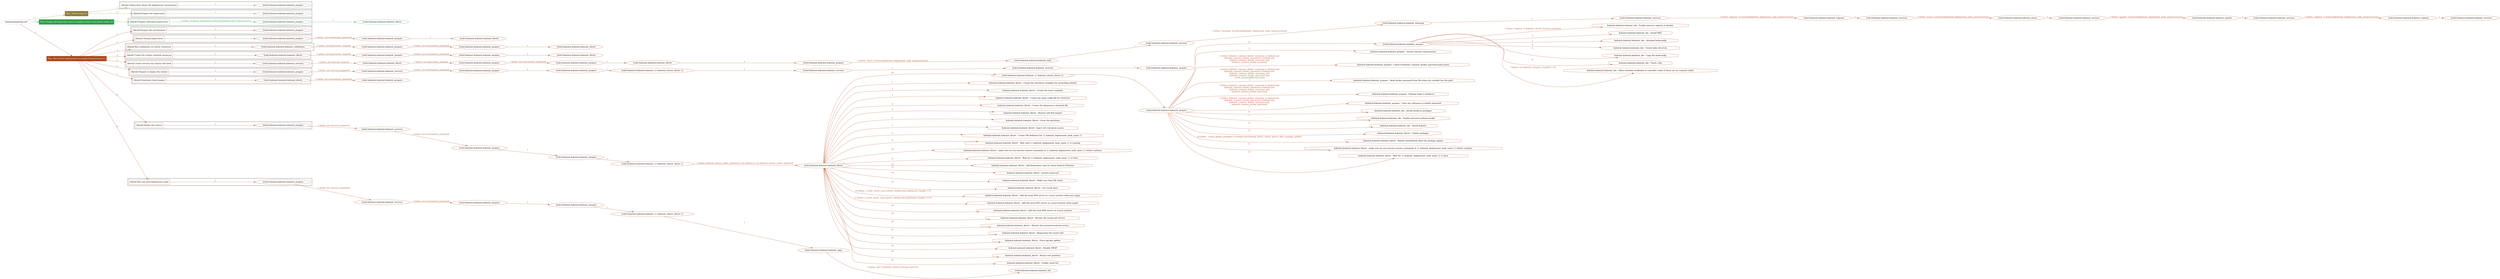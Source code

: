 digraph {
	graph [concentrate=true ordering=in rankdir=LR ratio=fill]
	edge [esep=5 sep=10]
	"kubeinit/playbook.yml" [id=root_node style=dotted]
	play_1155b422 [label="Play: Initial setup (1)" color="#907d3c" fontcolor="#ffffff" id=play_1155b422 shape=box style=filled tooltip=localhost]
	"kubeinit/playbook.yml" -> play_1155b422 [label="1 " color="#907d3c" fontcolor="#907d3c" id=edge_0bc95c8a labeltooltip="1 " tooltip="1 "]
	subgraph "kubeinit.kubeinit.kubeinit_prepare" {
		role_2b956939 [label="[role] kubeinit.kubeinit.kubeinit_prepare" color="#907d3c" id=role_2b956939 tooltip="kubeinit.kubeinit.kubeinit_prepare"]
	}
	subgraph "kubeinit.kubeinit.kubeinit_prepare" {
		role_3bb894dd [label="[role] kubeinit.kubeinit.kubeinit_prepare" color="#907d3c" id=role_3bb894dd tooltip="kubeinit.kubeinit.kubeinit_prepare"]
	}
	subgraph "Play: Initial setup (1)" {
		play_1155b422 -> block_a7a3a141 [label=1 color="#907d3c" fontcolor="#907d3c" id=edge_0e49aa44 labeltooltip=1 tooltip=1]
		subgraph cluster_block_a7a3a141 {
			block_a7a3a141 [label="[block] Gather facts about the deployment environment" color="#907d3c" id=block_a7a3a141 labeltooltip="Gather facts about the deployment environment" shape=box tooltip="Gather facts about the deployment environment"]
			block_a7a3a141 -> role_2b956939 [label="1 " color="#907d3c" fontcolor="#907d3c" id=edge_5841a61b labeltooltip="1 " tooltip="1 "]
		}
		play_1155b422 -> block_0b9eac2b [label=2 color="#907d3c" fontcolor="#907d3c" id=edge_8d24e8df labeltooltip=2 tooltip=2]
		subgraph cluster_block_0b9eac2b {
			block_0b9eac2b [label="[block] Prepare the hypervisors" color="#907d3c" id=block_0b9eac2b labeltooltip="Prepare the hypervisors" shape=box tooltip="Prepare the hypervisors"]
			block_0b9eac2b -> role_3bb894dd [label="1 " color="#907d3c" fontcolor="#907d3c" id=edge_04ebad8b labeltooltip="1 " tooltip="1 "]
		}
	}
	play_ea7811d5 [label="Play: Prepare all hypervisor hosts to deploy service and cluster nodes (0)" color="#2d9f49" fontcolor="#ffffff" id=play_ea7811d5 shape=box style=filled tooltip="Play: Prepare all hypervisor hosts to deploy service and cluster nodes (0)"]
	"kubeinit/playbook.yml" -> play_ea7811d5 [label="2 " color="#2d9f49" fontcolor="#2d9f49" id=edge_986847a0 labeltooltip="2 " tooltip="2 "]
	subgraph "kubeinit.kubeinit.kubeinit_libvirt" {
		role_1c8667ed [label="[role] kubeinit.kubeinit.kubeinit_libvirt" color="#2d9f49" id=role_1c8667ed tooltip="kubeinit.kubeinit.kubeinit_libvirt"]
	}
	subgraph "kubeinit.kubeinit.kubeinit_prepare" {
		role_cae8e83e [label="[role] kubeinit.kubeinit.kubeinit_prepare" color="#2d9f49" id=role_cae8e83e tooltip="kubeinit.kubeinit.kubeinit_prepare"]
		role_cae8e83e -> role_1c8667ed [label="1 " color="#2d9f49" fontcolor="#2d9f49" id=edge_39787b68 labeltooltip="1 " tooltip="1 "]
	}
	subgraph "Play: Prepare all hypervisor hosts to deploy service and cluster nodes (0)" {
		play_ea7811d5 -> block_84ea3c16 [label=1 color="#2d9f49" fontcolor="#2d9f49" id=edge_34cd5835 labeltooltip=1 tooltip=1]
		subgraph cluster_block_84ea3c16 {
			block_84ea3c16 [label="[block] Prepare individual hypervisors" color="#2d9f49" id=block_84ea3c16 labeltooltip="Prepare individual hypervisors" shape=box tooltip="Prepare individual hypervisors"]
			block_84ea3c16 -> role_cae8e83e [label="1 [when: inventory_hostname in hostvars['kubeinit-facts'].hypervisors]" color="#2d9f49" fontcolor="#2d9f49" id=edge_534fb876 labeltooltip="1 [when: inventory_hostname in hostvars['kubeinit-facts'].hypervisors]" tooltip="1 [when: inventory_hostname in hostvars['kubeinit-facts'].hypervisors]"]
		}
	}
	play_d090690a [label="Play: Run cluster deployment on prepared hypervisors (1)" color="#ad451f" fontcolor="#ffffff" id=play_d090690a shape=box style=filled tooltip=localhost]
	"kubeinit/playbook.yml" -> play_d090690a [label="3 " color="#ad451f" fontcolor="#ad451f" id=edge_5268b984 labeltooltip="3 " tooltip="3 "]
	subgraph "kubeinit.kubeinit.kubeinit_prepare" {
		role_f9191bac [label="[role] kubeinit.kubeinit.kubeinit_prepare" color="#ad451f" id=role_f9191bac tooltip="kubeinit.kubeinit.kubeinit_prepare"]
	}
	subgraph "kubeinit.kubeinit.kubeinit_libvirt" {
		role_d30c7fdc [label="[role] kubeinit.kubeinit.kubeinit_libvirt" color="#ad451f" id=role_d30c7fdc tooltip="kubeinit.kubeinit.kubeinit_libvirt"]
	}
	subgraph "kubeinit.kubeinit.kubeinit_prepare" {
		role_dfafc87c [label="[role] kubeinit.kubeinit.kubeinit_prepare" color="#ad451f" id=role_dfafc87c tooltip="kubeinit.kubeinit.kubeinit_prepare"]
		role_dfafc87c -> role_d30c7fdc [label="1 " color="#ad451f" fontcolor="#ad451f" id=edge_d07552a5 labeltooltip="1 " tooltip="1 "]
	}
	subgraph "kubeinit.kubeinit.kubeinit_prepare" {
		role_aa885ac5 [label="[role] kubeinit.kubeinit.kubeinit_prepare" color="#ad451f" id=role_aa885ac5 tooltip="kubeinit.kubeinit.kubeinit_prepare"]
		role_aa885ac5 -> role_dfafc87c [label="1 [when: not environment_prepared]" color="#ad451f" fontcolor="#ad451f" id=edge_fbd29422 labeltooltip="1 [when: not environment_prepared]" tooltip="1 [when: not environment_prepared]"]
	}
	subgraph "kubeinit.kubeinit.kubeinit_libvirt" {
		role_b951c72f [label="[role] kubeinit.kubeinit.kubeinit_libvirt" color="#ad451f" id=role_b951c72f tooltip="kubeinit.kubeinit.kubeinit_libvirt"]
	}
	subgraph "kubeinit.kubeinit.kubeinit_prepare" {
		role_7d2d3749 [label="[role] kubeinit.kubeinit.kubeinit_prepare" color="#ad451f" id=role_7d2d3749 tooltip="kubeinit.kubeinit.kubeinit_prepare"]
		role_7d2d3749 -> role_b951c72f [label="1 " color="#ad451f" fontcolor="#ad451f" id=edge_0d7b6265 labeltooltip="1 " tooltip="1 "]
	}
	subgraph "kubeinit.kubeinit.kubeinit_prepare" {
		role_7a9d983c [label="[role] kubeinit.kubeinit.kubeinit_prepare" color="#ad451f" id=role_7a9d983c tooltip="kubeinit.kubeinit.kubeinit_prepare"]
		role_7a9d983c -> role_7d2d3749 [label="1 [when: not environment_prepared]" color="#ad451f" fontcolor="#ad451f" id=edge_39b7c836 labeltooltip="1 [when: not environment_prepared]" tooltip="1 [when: not environment_prepared]"]
	}
	subgraph "kubeinit.kubeinit.kubeinit_validations" {
		role_66f7fb7f [label="[role] kubeinit.kubeinit.kubeinit_validations" color="#ad451f" id=role_66f7fb7f tooltip="kubeinit.kubeinit.kubeinit_validations"]
		role_66f7fb7f -> role_7a9d983c [label="1 [when: not hypervisors_cleaned]" color="#ad451f" fontcolor="#ad451f" id=edge_059bcd1a labeltooltip="1 [when: not hypervisors_cleaned]" tooltip="1 [when: not hypervisors_cleaned]"]
	}
	subgraph "kubeinit.kubeinit.kubeinit_libvirt" {
		role_f941d6a1 [label="[role] kubeinit.kubeinit.kubeinit_libvirt" color="#ad451f" id=role_f941d6a1 tooltip="kubeinit.kubeinit.kubeinit_libvirt"]
	}
	subgraph "kubeinit.kubeinit.kubeinit_prepare" {
		role_a16af3fc [label="[role] kubeinit.kubeinit.kubeinit_prepare" color="#ad451f" id=role_a16af3fc tooltip="kubeinit.kubeinit.kubeinit_prepare"]
		role_a16af3fc -> role_f941d6a1 [label="1 " color="#ad451f" fontcolor="#ad451f" id=edge_7699726d labeltooltip="1 " tooltip="1 "]
	}
	subgraph "kubeinit.kubeinit.kubeinit_prepare" {
		role_ac7b99c8 [label="[role] kubeinit.kubeinit.kubeinit_prepare" color="#ad451f" id=role_ac7b99c8 tooltip="kubeinit.kubeinit.kubeinit_prepare"]
		role_ac7b99c8 -> role_a16af3fc [label="1 [when: not environment_prepared]" color="#ad451f" fontcolor="#ad451f" id=edge_dafc0e63 labeltooltip="1 [when: not environment_prepared]" tooltip="1 [when: not environment_prepared]"]
	}
	subgraph "kubeinit.kubeinit.kubeinit_libvirt" {
		role_2de4538a [label="[role] kubeinit.kubeinit.kubeinit_libvirt" color="#ad451f" id=role_2de4538a tooltip="kubeinit.kubeinit.kubeinit_libvirt"]
		role_2de4538a -> role_ac7b99c8 [label="1 [when: not hypervisors_cleaned]" color="#ad451f" fontcolor="#ad451f" id=edge_c6a3b96e labeltooltip="1 [when: not hypervisors_cleaned]" tooltip="1 [when: not hypervisors_cleaned]"]
	}
	subgraph "kubeinit.kubeinit.kubeinit_services" {
		role_c1f4c74c [label="[role] kubeinit.kubeinit.kubeinit_services" color="#ad451f" id=role_c1f4c74c tooltip="kubeinit.kubeinit.kubeinit_services"]
	}
	subgraph "kubeinit.kubeinit.kubeinit_registry" {
		role_6e45cc03 [label="[role] kubeinit.kubeinit.kubeinit_registry" color="#ad451f" id=role_6e45cc03 tooltip="kubeinit.kubeinit.kubeinit_registry"]
		role_6e45cc03 -> role_c1f4c74c [label="1 " color="#ad451f" fontcolor="#ad451f" id=edge_8331f6f0 labeltooltip="1 " tooltip="1 "]
	}
	subgraph "kubeinit.kubeinit.kubeinit_services" {
		role_3825ebfe [label="[role] kubeinit.kubeinit.kubeinit_services" color="#ad451f" id=role_3825ebfe tooltip="kubeinit.kubeinit.kubeinit_services"]
		role_3825ebfe -> role_6e45cc03 [label="1 [when: 'registry' in hostvars[kubeinit_deployment_node_name].services]" color="#ad451f" fontcolor="#ad451f" id=edge_780c79ee labeltooltip="1 [when: 'registry' in hostvars[kubeinit_deployment_node_name].services]" tooltip="1 [when: 'registry' in hostvars[kubeinit_deployment_node_name].services]"]
	}
	subgraph "kubeinit.kubeinit.kubeinit_apache" {
		role_945429a6 [label="[role] kubeinit.kubeinit.kubeinit_apache" color="#ad451f" id=role_945429a6 tooltip="kubeinit.kubeinit.kubeinit_apache"]
		role_945429a6 -> role_3825ebfe [label="1 " color="#ad451f" fontcolor="#ad451f" id=edge_ae1a35f1 labeltooltip="1 " tooltip="1 "]
	}
	subgraph "kubeinit.kubeinit.kubeinit_services" {
		role_eb60bfc7 [label="[role] kubeinit.kubeinit.kubeinit_services" color="#ad451f" id=role_eb60bfc7 tooltip="kubeinit.kubeinit.kubeinit_services"]
		role_eb60bfc7 -> role_945429a6 [label="1 [when: 'apache' in hostvars[kubeinit_deployment_node_name].services]" color="#ad451f" fontcolor="#ad451f" id=edge_a6d71040 labeltooltip="1 [when: 'apache' in hostvars[kubeinit_deployment_node_name].services]" tooltip="1 [when: 'apache' in hostvars[kubeinit_deployment_node_name].services]"]
	}
	subgraph "kubeinit.kubeinit.kubeinit_nexus" {
		role_17b2f698 [label="[role] kubeinit.kubeinit.kubeinit_nexus" color="#ad451f" id=role_17b2f698 tooltip="kubeinit.kubeinit.kubeinit_nexus"]
		role_17b2f698 -> role_eb60bfc7 [label="1 " color="#ad451f" fontcolor="#ad451f" id=edge_53e97d2b labeltooltip="1 " tooltip="1 "]
	}
	subgraph "kubeinit.kubeinit.kubeinit_services" {
		role_2d5e0869 [label="[role] kubeinit.kubeinit.kubeinit_services" color="#ad451f" id=role_2d5e0869 tooltip="kubeinit.kubeinit.kubeinit_services"]
		role_2d5e0869 -> role_17b2f698 [label="1 [when: 'nexus' in hostvars[kubeinit_deployment_node_name].services]" color="#ad451f" fontcolor="#ad451f" id=edge_7847c823 labeltooltip="1 [when: 'nexus' in hostvars[kubeinit_deployment_node_name].services]" tooltip="1 [when: 'nexus' in hostvars[kubeinit_deployment_node_name].services]"]
	}
	subgraph "kubeinit.kubeinit.kubeinit_haproxy" {
		role_a15ec996 [label="[role] kubeinit.kubeinit.kubeinit_haproxy" color="#ad451f" id=role_a15ec996 tooltip="kubeinit.kubeinit.kubeinit_haproxy"]
		role_a15ec996 -> role_2d5e0869 [label="1 " color="#ad451f" fontcolor="#ad451f" id=edge_91720436 labeltooltip="1 " tooltip="1 "]
	}
	subgraph "kubeinit.kubeinit.kubeinit_services" {
		role_7cfb2075 [label="[role] kubeinit.kubeinit.kubeinit_services" color="#ad451f" id=role_7cfb2075 tooltip="kubeinit.kubeinit.kubeinit_services"]
		role_7cfb2075 -> role_a15ec996 [label="1 [when: 'haproxy' in hostvars[kubeinit_deployment_node_name].services]" color="#ad451f" fontcolor="#ad451f" id=edge_104c77a5 labeltooltip="1 [when: 'haproxy' in hostvars[kubeinit_deployment_node_name].services]" tooltip="1 [when: 'haproxy' in hostvars[kubeinit_deployment_node_name].services]"]
	}
	subgraph "kubeinit.kubeinit.kubeinit_dnsmasq" {
		role_7fbe8ad3 [label="[role] kubeinit.kubeinit.kubeinit_dnsmasq" color="#ad451f" id=role_7fbe8ad3 tooltip="kubeinit.kubeinit.kubeinit_dnsmasq"]
		role_7fbe8ad3 -> role_7cfb2075 [label="1 " color="#ad451f" fontcolor="#ad451f" id=edge_ad6a251e labeltooltip="1 " tooltip="1 "]
	}
	subgraph "kubeinit.kubeinit.kubeinit_services" {
		role_da16fe42 [label="[role] kubeinit.kubeinit.kubeinit_services" color="#ad451f" id=role_da16fe42 tooltip="kubeinit.kubeinit.kubeinit_services"]
		role_da16fe42 -> role_7fbe8ad3 [label="1 [when: 'dnsmasq' in hostvars[kubeinit_deployment_node_name].services]" color="#ad451f" fontcolor="#ad451f" id=edge_ebdd44ea labeltooltip="1 [when: 'dnsmasq' in hostvars[kubeinit_deployment_node_name].services]" tooltip="1 [when: 'dnsmasq' in hostvars[kubeinit_deployment_node_name].services]"]
	}
	subgraph "kubeinit.kubeinit.kubeinit_bind" {
		role_6a84b0b1 [label="[role] kubeinit.kubeinit.kubeinit_bind" color="#ad451f" id=role_6a84b0b1 tooltip="kubeinit.kubeinit.kubeinit_bind"]
		role_6a84b0b1 -> role_da16fe42 [label="1 " color="#ad451f" fontcolor="#ad451f" id=edge_45587241 labeltooltip="1 " tooltip="1 "]
	}
	subgraph "kubeinit.kubeinit.kubeinit_prepare" {
		role_c7cc128a [label="[role] kubeinit.kubeinit.kubeinit_prepare" color="#ad451f" id=role_c7cc128a tooltip="kubeinit.kubeinit.kubeinit_prepare"]
		role_c7cc128a -> role_6a84b0b1 [label="1 [when: 'bind' in hostvars[kubeinit_deployment_node_name].services]" color="#ad451f" fontcolor="#ad451f" id=edge_01e21f72 labeltooltip="1 [when: 'bind' in hostvars[kubeinit_deployment_node_name].services]" tooltip="1 [when: 'bind' in hostvars[kubeinit_deployment_node_name].services]"]
	}
	subgraph "kubeinit.kubeinit.kubeinit_libvirt" {
		role_6c891cf8 [label="[role] kubeinit.kubeinit.kubeinit_libvirt" color="#ad451f" id=role_6c891cf8 tooltip="kubeinit.kubeinit.kubeinit_libvirt"]
		role_6c891cf8 -> role_c7cc128a [label="1 " color="#ad451f" fontcolor="#ad451f" id=edge_47702bce labeltooltip="1 " tooltip="1 "]
	}
	subgraph "kubeinit.kubeinit.kubeinit_prepare" {
		role_c0e9ca61 [label="[role] kubeinit.kubeinit.kubeinit_prepare" color="#ad451f" id=role_c0e9ca61 tooltip="kubeinit.kubeinit.kubeinit_prepare"]
		role_c0e9ca61 -> role_6c891cf8 [label="1 " color="#ad451f" fontcolor="#ad451f" id=edge_8ecc96a0 labeltooltip="1 " tooltip="1 "]
	}
	subgraph "kubeinit.kubeinit.kubeinit_prepare" {
		role_a7a0445f [label="[role] kubeinit.kubeinit.kubeinit_prepare" color="#ad451f" id=role_a7a0445f tooltip="kubeinit.kubeinit.kubeinit_prepare"]
		role_a7a0445f -> role_c0e9ca61 [label="1 [when: not environment_prepared]" color="#ad451f" fontcolor="#ad451f" id=edge_4db975e2 labeltooltip="1 [when: not environment_prepared]" tooltip="1 [when: not environment_prepared]"]
	}
	subgraph "kubeinit.kubeinit.kubeinit_libvirt" {
		role_2f66ff67 [label="[role] kubeinit.kubeinit.kubeinit_libvirt" color="#ad451f" id=role_2f66ff67 tooltip="kubeinit.kubeinit.kubeinit_libvirt"]
		role_2f66ff67 -> role_a7a0445f [label="1 [when: not hypervisors_cleaned]" color="#ad451f" fontcolor="#ad451f" id=edge_a09f65e7 labeltooltip="1 [when: not hypervisors_cleaned]" tooltip="1 [when: not hypervisors_cleaned]"]
	}
	subgraph "kubeinit.kubeinit.kubeinit_services" {
		role_206c9ec2 [label="[role] kubeinit.kubeinit.kubeinit_services" color="#ad451f" id=role_206c9ec2 tooltip="kubeinit.kubeinit.kubeinit_services"]
		role_206c9ec2 -> role_2f66ff67 [label="1 [when: not network_created]" color="#ad451f" fontcolor="#ad451f" id=edge_1c93e1a1 labeltooltip="1 [when: not network_created]" tooltip="1 [when: not network_created]"]
	}
	subgraph "kubeinit.kubeinit.kubeinit_prepare" {
		role_552f1d19 [label="[role] kubeinit.kubeinit.kubeinit_prepare" color="#ad451f" id=role_552f1d19 tooltip="kubeinit.kubeinit.kubeinit_prepare"]
	}
	subgraph "kubeinit.kubeinit.kubeinit_services" {
		role_3cd15518 [label="[role] kubeinit.kubeinit.kubeinit_services" color="#ad451f" id=role_3cd15518 tooltip="kubeinit.kubeinit.kubeinit_services"]
		role_3cd15518 -> role_552f1d19 [label="1 " color="#ad451f" fontcolor="#ad451f" id=edge_f20bcac5 labeltooltip="1 " tooltip="1 "]
	}
	subgraph "kubeinit.kubeinit.kubeinit_services" {
		role_9a0044c3 [label="[role] kubeinit.kubeinit.kubeinit_services" color="#ad451f" id=role_9a0044c3 tooltip="kubeinit.kubeinit.kubeinit_services"]
		role_9a0044c3 -> role_3cd15518 [label="1 " color="#ad451f" fontcolor="#ad451f" id=edge_a03ad74d labeltooltip="1 " tooltip="1 "]
	}
	subgraph "kubeinit.kubeinit.kubeinit_{{ kubeinit_cluster_distro }}" {
		role_a5d4cbb8 [label="[role] kubeinit.kubeinit.kubeinit_{{ kubeinit_cluster_distro }}" color="#ad451f" id=role_a5d4cbb8 tooltip="kubeinit.kubeinit.kubeinit_{{ kubeinit_cluster_distro }}"]
		role_a5d4cbb8 -> role_9a0044c3 [label="1 " color="#ad451f" fontcolor="#ad451f" id=edge_32151968 labeltooltip="1 " tooltip="1 "]
	}
	subgraph "kubeinit.kubeinit.kubeinit_prepare" {
		role_e4161c5b [label="[role] kubeinit.kubeinit.kubeinit_prepare" color="#ad451f" id=role_e4161c5b tooltip="kubeinit.kubeinit.kubeinit_prepare"]
		role_e4161c5b -> role_a5d4cbb8 [label="1 " color="#ad451f" fontcolor="#ad451f" id=edge_703765c0 labeltooltip="1 " tooltip="1 "]
	}
	subgraph "kubeinit.kubeinit.kubeinit_prepare" {
		role_ed69f68c [label="[role] kubeinit.kubeinit.kubeinit_prepare" color="#ad451f" id=role_ed69f68c tooltip="kubeinit.kubeinit.kubeinit_prepare"]
		role_ed69f68c -> role_e4161c5b [label="1 " color="#ad451f" fontcolor="#ad451f" id=edge_8bdf6508 labeltooltip="1 " tooltip="1 "]
	}
	subgraph "kubeinit.kubeinit.kubeinit_services" {
		role_1f207787 [label="[role] kubeinit.kubeinit.kubeinit_services" color="#ad451f" id=role_1f207787 tooltip="kubeinit.kubeinit.kubeinit_services"]
		role_1f207787 -> role_ed69f68c [label="1 [when: not environment_prepared]" color="#ad451f" fontcolor="#ad451f" id=edge_b2e5478e labeltooltip="1 [when: not environment_prepared]" tooltip="1 [when: not environment_prepared]"]
	}
	subgraph "kubeinit.kubeinit.kubeinit_prepare" {
		role_203b887a [label="[role] kubeinit.kubeinit.kubeinit_prepare" color="#ad451f" id=role_203b887a tooltip="kubeinit.kubeinit.kubeinit_prepare"]
		role_203b887a -> role_1f207787 [label="1 [when: not services_prepared]" color="#ad451f" fontcolor="#ad451f" id=edge_6e34a515 labeltooltip="1 [when: not services_prepared]" tooltip="1 [when: not services_prepared]"]
	}
	subgraph "kubeinit.kubeinit.kubeinit_prepare" {
		role_14881052 [label="[role] kubeinit.kubeinit.kubeinit_prepare" color="#ad451f" id=role_14881052 tooltip="kubeinit.kubeinit.kubeinit_prepare"]
	}
	subgraph "kubeinit.kubeinit.kubeinit_libvirt" {
		role_181a8d7f [label="[role] kubeinit.kubeinit.kubeinit_libvirt" color="#ad451f" id=role_181a8d7f tooltip="kubeinit.kubeinit.kubeinit_libvirt"]
		role_181a8d7f -> role_14881052 [label="1 [when: not environment_prepared]" color="#ad451f" fontcolor="#ad451f" id=edge_19c30acd labeltooltip="1 [when: not environment_prepared]" tooltip="1 [when: not environment_prepared]"]
	}
	subgraph "kubeinit.kubeinit.kubeinit_prepare" {
		role_9beb6c7d [label="[role] kubeinit.kubeinit.kubeinit_prepare" color="#ad451f" id=role_9beb6c7d tooltip="kubeinit.kubeinit.kubeinit_prepare"]
		task_4f411bec [label="kubeinit.kubeinit.kubeinit_rke : Enable insecure registry in Docker" color="#ad451f" id=task_4f411bec shape=octagon tooltip="kubeinit.kubeinit.kubeinit_rke : Enable insecure registry in Docker"]
		role_9beb6c7d -> task_4f411bec [label="1 [when: 'registry' in kubeinit_cluster_hostvars.services]" color="#ad451f" fontcolor="#ad451f" id=edge_2c94e48a labeltooltip="1 [when: 'registry' in kubeinit_cluster_hostvars.services]" tooltip="1 [when: 'registry' in kubeinit_cluster_hostvars.services]"]
		task_a08a8bd2 [label="kubeinit.kubeinit.kubeinit_rke : Install RKE" color="#ad451f" id=task_a08a8bd2 shape=octagon tooltip="kubeinit.kubeinit.kubeinit_rke : Install RKE"]
		role_9beb6c7d -> task_a08a8bd2 [label="2 " color="#ad451f" fontcolor="#ad451f" id=edge_c2c3aea2 labeltooltip="2 " tooltip="2 "]
		task_70013a54 [label="kubeinit.kubeinit.kubeinit_rke : Autoload kubeconfig" color="#ad451f" id=task_70013a54 shape=octagon tooltip="kubeinit.kubeinit.kubeinit_rke : Autoload kubeconfig"]
		role_9beb6c7d -> task_70013a54 [label="3 " color="#ad451f" fontcolor="#ad451f" id=edge_be617b95 labeltooltip="3 " tooltip="3 "]
		task_8fa010d0 [label="kubeinit.kubeinit.kubeinit_rke : Create kube directory" color="#ad451f" id=task_8fa010d0 shape=octagon tooltip="kubeinit.kubeinit.kubeinit_rke : Create kube directory"]
		role_9beb6c7d -> task_8fa010d0 [label="4 " color="#ad451f" fontcolor="#ad451f" id=edge_85819aa1 labeltooltip="4 " tooltip="4 "]
		task_e23d7135 [label="kubeinit.kubeinit.kubeinit_rke : Copy the kubeconfig" color="#ad451f" id=task_e23d7135 shape=octagon tooltip="kubeinit.kubeinit.kubeinit_rke : Copy the kubeconfig"]
		role_9beb6c7d -> task_e23d7135 [label="5 " color="#ad451f" fontcolor="#ad451f" id=edge_ce660635 labeltooltip="5 " tooltip="5 "]
		task_dbefe750 [label="kubeinit.kubeinit.kubeinit_rke : Touch a file" color="#ad451f" id=task_dbefe750 shape=octagon tooltip="kubeinit.kubeinit.kubeinit_rke : Touch a file"]
		role_9beb6c7d -> task_dbefe750 [label="6 " color="#ad451f" fontcolor="#ad451f" id=edge_a67e0d86 labeltooltip="6 " tooltip="6 "]
		task_46e68be1 [label="kubeinit.kubeinit.kubeinit_rke : Allow schedule workloads in controller nodes if there are no compute nodes" color="#ad451f" id=task_46e68be1 shape=octagon tooltip="kubeinit.kubeinit.kubeinit_rke : Allow schedule workloads in controller nodes if there are no compute nodes"]
		role_9beb6c7d -> task_46e68be1 [label="7 [when: not kubeinit_compute_count|int > 0]" color="#ad451f" fontcolor="#ad451f" id=edge_474c8e7a labeltooltip="7 [when: not kubeinit_compute_count|int > 0]" tooltip="7 [when: not kubeinit_compute_count|int > 0]"]
	}
	subgraph "kubeinit.kubeinit.kubeinit_prepare" {
		role_0e6d9f5a [label="[role] kubeinit.kubeinit.kubeinit_prepare" color="#ad451f" id=role_0e6d9f5a tooltip="kubeinit.kubeinit.kubeinit_prepare"]
		task_b4dfa6f2 [label="kubeinit.kubeinit.kubeinit_prepare : Install common requirements" color="#ad451f" id=task_b4dfa6f2 shape=octagon tooltip="kubeinit.kubeinit.kubeinit_prepare : Install common requirements"]
		role_0e6d9f5a -> task_b4dfa6f2 [label="1 " color="#ad451f" fontcolor="#ad451f" id=edge_40d05779 labeltooltip="1 " tooltip="1 "]
		task_976ae17c [label="kubeinit.kubeinit.kubeinit_prepare : Check if kubeinit_common_docker_password path exists" color="#ad451f" id=task_976ae17c shape=octagon tooltip="kubeinit.kubeinit.kubeinit_prepare : Check if kubeinit_common_docker_password path exists"]
		role_0e6d9f5a -> task_976ae17c [label="2 [when: kubeinit_common_docker_username is defined and
kubeinit_common_docker_password is defined and
kubeinit_common_docker_username and
kubeinit_common_docker_password
]" color="#ad451f" fontcolor="#ad451f" id=edge_14baa51f labeltooltip="2 [when: kubeinit_common_docker_username is defined and
kubeinit_common_docker_password is defined and
kubeinit_common_docker_username and
kubeinit_common_docker_password
]" tooltip="2 [when: kubeinit_common_docker_username is defined and
kubeinit_common_docker_password is defined and
kubeinit_common_docker_username and
kubeinit_common_docker_password
]"]
		task_730bb361 [label="kubeinit.kubeinit.kubeinit_prepare : Read docker password from file when the variable has the path" color="#ad451f" id=task_730bb361 shape=octagon tooltip="kubeinit.kubeinit.kubeinit_prepare : Read docker password from file when the variable has the path"]
		role_0e6d9f5a -> task_730bb361 [label="3 [when: kubeinit_common_docker_username is defined and
kubeinit_common_docker_password is defined and
kubeinit_common_docker_username and
kubeinit_common_docker_password and
_result_passwordfile.stat.exists
]" color="#ad451f" fontcolor="#ad451f" id=edge_b2b038f8 labeltooltip="3 [when: kubeinit_common_docker_username is defined and
kubeinit_common_docker_password is defined and
kubeinit_common_docker_username and
kubeinit_common_docker_password and
_result_passwordfile.stat.exists
]" tooltip="3 [when: kubeinit_common_docker_username is defined and
kubeinit_common_docker_password is defined and
kubeinit_common_docker_username and
kubeinit_common_docker_password and
_result_passwordfile.stat.exists
]"]
		task_5b11c1b9 [label="kubeinit.kubeinit.kubeinit_prepare : Podman login to docker.io" color="#ad451f" id=task_5b11c1b9 shape=octagon tooltip="kubeinit.kubeinit.kubeinit_prepare : Podman login to docker.io"]
		role_0e6d9f5a -> task_5b11c1b9 [label="4 [when: kubeinit_common_docker_username is defined and
kubeinit_common_docker_password is defined and
kubeinit_common_docker_username and
kubeinit_common_docker_password
]" color="#ad451f" fontcolor="#ad451f" id=edge_56b22713 labeltooltip="4 [when: kubeinit_common_docker_username is defined and
kubeinit_common_docker_password is defined and
kubeinit_common_docker_username and
kubeinit_common_docker_password
]" tooltip="4 [when: kubeinit_common_docker_username is defined and
kubeinit_common_docker_password is defined and
kubeinit_common_docker_username and
kubeinit_common_docker_password
]"]
		task_45887e51 [label="kubeinit.kubeinit.kubeinit_prepare : Clear any reference to docker password" color="#ad451f" id=task_45887e51 shape=octagon tooltip="kubeinit.kubeinit.kubeinit_prepare : Clear any reference to docker password"]
		role_0e6d9f5a -> task_45887e51 [label="5 [when: kubeinit_common_docker_username is defined and
kubeinit_common_docker_password is defined and
kubeinit_common_docker_username and
kubeinit_common_docker_password
]" color="#ad451f" fontcolor="#ad451f" id=edge_b798cde7 labeltooltip="5 [when: kubeinit_common_docker_username is defined and
kubeinit_common_docker_password is defined and
kubeinit_common_docker_username and
kubeinit_common_docker_password
]" tooltip="5 [when: kubeinit_common_docker_username is defined and
kubeinit_common_docker_password is defined and
kubeinit_common_docker_username and
kubeinit_common_docker_password
]"]
		task_e452a800 [label="kubeinit.kubeinit.kubeinit_rke : Install docker.io packages" color="#ad451f" id=task_e452a800 shape=octagon tooltip="kubeinit.kubeinit.kubeinit_rke : Install docker.io packages"]
		role_0e6d9f5a -> task_e452a800 [label="6 " color="#ad451f" fontcolor="#ad451f" id=edge_3ec3f8c2 labeltooltip="6 " tooltip="6 "]
		task_75d459cc [label="kubeinit.kubeinit.kubeinit_rke : Enable and start podman.socket" color="#ad451f" id=task_75d459cc shape=octagon tooltip="kubeinit.kubeinit.kubeinit_rke : Enable and start podman.socket"]
		role_0e6d9f5a -> task_75d459cc [label="7 " color="#ad451f" fontcolor="#ad451f" id=edge_618c86a8 labeltooltip="7 " tooltip="7 "]
		task_db75d2e7 [label="kubeinit.kubeinit.kubeinit_rke : Install kubectl" color="#ad451f" id=task_db75d2e7 shape=octagon tooltip="kubeinit.kubeinit.kubeinit_rke : Install kubectl"]
		role_0e6d9f5a -> task_db75d2e7 [label="8 " color="#ad451f" fontcolor="#ad451f" id=edge_8c596730 labeltooltip="8 " tooltip="8 "]
		task_3702ce1e [label="kubeinit.kubeinit.kubeinit_libvirt : Update packages" color="#ad451f" id=task_3702ce1e shape=octagon tooltip="kubeinit.kubeinit.kubeinit_libvirt : Update packages"]
		role_0e6d9f5a -> task_3702ce1e [label="9 " color="#ad451f" fontcolor="#ad451f" id=edge_27600ea2 labeltooltip="9 " tooltip="9 "]
		task_ca31277a [label="kubeinit.kubeinit.kubeinit_libvirt : Reboot immediately after the package update" color="#ad451f" id=task_ca31277a shape=octagon tooltip="kubeinit.kubeinit.kubeinit_libvirt : Reboot immediately after the package update"]
		role_0e6d9f5a -> task_ca31277a [label="10 [when: _result_update_packages is changed and kubeinit_libvirt_reboot_guests_after_package_update]" color="#ad451f" fontcolor="#ad451f" id=edge_199e5e1a labeltooltip="10 [when: _result_update_packages is changed and kubeinit_libvirt_reboot_guests_after_package_update]" tooltip="10 [when: _result_update_packages is changed and kubeinit_libvirt_reboot_guests_after_package_update]"]
		task_e12dc859 [label="kubeinit.kubeinit.kubeinit_libvirt : make sure we can execute remote commands in {{ kubeinit_deployment_node_name }} before continue" color="#ad451f" id=task_e12dc859 shape=octagon tooltip="kubeinit.kubeinit.kubeinit_libvirt : make sure we can execute remote commands in {{ kubeinit_deployment_node_name }} before continue"]
		role_0e6d9f5a -> task_e12dc859 [label="11 " color="#ad451f" fontcolor="#ad451f" id=edge_4a18633c labeltooltip="11 " tooltip="11 "]
		task_df754760 [label="kubeinit.kubeinit.kubeinit_libvirt : Wait for {{ kubeinit_deployment_node_name }} to boot" color="#ad451f" id=task_df754760 shape=octagon tooltip="kubeinit.kubeinit.kubeinit_libvirt : Wait for {{ kubeinit_deployment_node_name }} to boot"]
		role_0e6d9f5a -> task_df754760 [label="12 " color="#ad451f" fontcolor="#ad451f" id=edge_df2d2a70 labeltooltip="12 " tooltip="12 "]
		role_0e6d9f5a -> role_9beb6c7d [label="13 " color="#ad451f" fontcolor="#ad451f" id=edge_08a31225 labeltooltip="13 " tooltip="13 "]
	}
	subgraph "kubeinit.kubeinit.kubeinit_{{ kubeinit_cluster_distro }}" {
		role_9013581b [label="[role] kubeinit.kubeinit.kubeinit_{{ kubeinit_cluster_distro }}" color="#ad451f" id=role_9013581b tooltip="kubeinit.kubeinit.kubeinit_{{ kubeinit_cluster_distro }}"]
		role_9013581b -> role_0e6d9f5a [label="1 " color="#ad451f" fontcolor="#ad451f" id=edge_02411cc2 labeltooltip="1 " tooltip="1 "]
	}
	subgraph "kubeinit.kubeinit.kubeinit_libvirt" {
		role_8c1a7d4e [label="[role] kubeinit.kubeinit.kubeinit_libvirt" color="#ad451f" id=role_8c1a7d4e tooltip="kubeinit.kubeinit.kubeinit_libvirt"]
		task_4afe609b [label="kubeinit.kubeinit.kubeinit_libvirt : Create the interfaces template for networking details" color="#ad451f" id=task_4afe609b shape=octagon tooltip="kubeinit.kubeinit.kubeinit_libvirt : Create the interfaces template for networking details"]
		role_8c1a7d4e -> task_4afe609b [label="1 " color="#ad451f" fontcolor="#ad451f" id=edge_3acf40f6 labeltooltip="1 " tooltip="1 "]
		task_b9d4a9c2 [label="kubeinit.kubeinit.kubeinit_libvirt : Create the hosts template" color="#ad451f" id=task_b9d4a9c2 shape=octagon tooltip="kubeinit.kubeinit.kubeinit_libvirt : Create the hosts template"]
		role_8c1a7d4e -> task_b9d4a9c2 [label="2 " color="#ad451f" fontcolor="#ad451f" id=edge_0161dcbc labeltooltip="2 " tooltip="2 "]
		task_c5be7865 [label="kubeinit.kubeinit.kubeinit_libvirt : Create the main config file for cloud-init" color="#ad451f" id=task_c5be7865 shape=octagon tooltip="kubeinit.kubeinit.kubeinit_libvirt : Create the main config file for cloud-init"]
		role_8c1a7d4e -> task_c5be7865 [label="3 " color="#ad451f" fontcolor="#ad451f" id=edge_f7469139 labeltooltip="3 " tooltip="3 "]
		task_6147cfe0 [label="kubeinit.kubeinit.kubeinit_libvirt : Create the datasource cloud-init file" color="#ad451f" id=task_6147cfe0 shape=octagon tooltip="kubeinit.kubeinit.kubeinit_libvirt : Create the datasource cloud-init file"]
		role_8c1a7d4e -> task_6147cfe0 [label="4 " color="#ad451f" fontcolor="#ad451f" id=edge_a3335cd1 labeltooltip="4 " tooltip="4 "]
		task_a17077b0 [label="kubeinit.kubeinit.kubeinit_libvirt : Remove old disk images" color="#ad451f" id=task_a17077b0 shape=octagon tooltip="kubeinit.kubeinit.kubeinit_libvirt : Remove old disk images"]
		role_8c1a7d4e -> task_a17077b0 [label="5 " color="#ad451f" fontcolor="#ad451f" id=edge_af2bcfe5 labeltooltip="5 " tooltip="5 "]
		task_20cfecb7 [label="kubeinit.kubeinit.kubeinit_libvirt : Grow the partitions" color="#ad451f" id=task_20cfecb7 shape=octagon tooltip="kubeinit.kubeinit.kubeinit_libvirt : Grow the partitions"]
		role_8c1a7d4e -> task_20cfecb7 [label="6 " color="#ad451f" fontcolor="#ad451f" id=edge_11c2bfdf labeltooltip="6 " tooltip="6 "]
		task_27fb608a [label="kubeinit.kubeinit.kubeinit_libvirt : Inject virt-customize assets" color="#ad451f" id=task_27fb608a shape=octagon tooltip="kubeinit.kubeinit.kubeinit_libvirt : Inject virt-customize assets"]
		role_8c1a7d4e -> task_27fb608a [label="7 " color="#ad451f" fontcolor="#ad451f" id=edge_5c82d015 labeltooltip="7 " tooltip="7 "]
		task_2a4c7c5e [label="kubeinit.kubeinit.kubeinit_libvirt : Create VM definition for {{ kubeinit_deployment_node_name }}" color="#ad451f" id=task_2a4c7c5e shape=octagon tooltip="kubeinit.kubeinit.kubeinit_libvirt : Create VM definition for {{ kubeinit_deployment_node_name }}"]
		role_8c1a7d4e -> task_2a4c7c5e [label="8 " color="#ad451f" fontcolor="#ad451f" id=edge_61b9d87f labeltooltip="8 " tooltip="8 "]
		task_b128c376 [label="kubeinit.kubeinit.kubeinit_libvirt : Wait until {{ kubeinit_deployment_node_name }} is running" color="#ad451f" id=task_b128c376 shape=octagon tooltip="kubeinit.kubeinit.kubeinit_libvirt : Wait until {{ kubeinit_deployment_node_name }} is running"]
		role_8c1a7d4e -> task_b128c376 [label="9 " color="#ad451f" fontcolor="#ad451f" id=edge_c824e5fc labeltooltip="9 " tooltip="9 "]
		task_b0a0be8c [label="kubeinit.kubeinit.kubeinit_libvirt : make sure we can execute remote commands in {{ kubeinit_deployment_node_name }} before continue" color="#ad451f" id=task_b0a0be8c shape=octagon tooltip="kubeinit.kubeinit.kubeinit_libvirt : make sure we can execute remote commands in {{ kubeinit_deployment_node_name }} before continue"]
		role_8c1a7d4e -> task_b0a0be8c [label="10 " color="#ad451f" fontcolor="#ad451f" id=edge_623f329b labeltooltip="10 " tooltip="10 "]
		task_63ec1326 [label="kubeinit.kubeinit.kubeinit_libvirt : Wait for {{ kubeinit_deployment_node_name }} to boot" color="#ad451f" id=task_63ec1326 shape=octagon tooltip="kubeinit.kubeinit.kubeinit_libvirt : Wait for {{ kubeinit_deployment_node_name }} to boot"]
		role_8c1a7d4e -> task_63ec1326 [label="11 " color="#ad451f" fontcolor="#ad451f" id=edge_d3396738 labeltooltip="11 " tooltip="11 "]
		task_4228e669 [label="kubeinit.kubeinit.kubeinit_libvirt : Add kubernetes repo for latest kubectl (Ubuntu)" color="#ad451f" id=task_4228e669 shape=octagon tooltip="kubeinit.kubeinit.kubeinit_libvirt : Add kubernetes repo for latest kubectl (Ubuntu)"]
		role_8c1a7d4e -> task_4228e669 [label="12 " color="#ad451f" fontcolor="#ad451f" id=edge_af54e1aa labeltooltip="12 " tooltip="12 "]
		task_15dd74d5 [label="kubeinit.kubeinit.kubeinit_libvirt : Install resolvconf" color="#ad451f" id=task_15dd74d5 shape=octagon tooltip="kubeinit.kubeinit.kubeinit_libvirt : Install resolvconf"]
		role_8c1a7d4e -> task_15dd74d5 [label="13 " color="#ad451f" fontcolor="#ad451f" id=edge_5dda5b6d labeltooltip="13 " tooltip="13 "]
		task_1884d730 [label="kubeinit.kubeinit.kubeinit_libvirt : Make sure base file exists" color="#ad451f" id=task_1884d730 shape=octagon tooltip="kubeinit.kubeinit.kubeinit_libvirt : Make sure base file exists"]
		role_8c1a7d4e -> task_1884d730 [label="14 " color="#ad451f" fontcolor="#ad451f" id=edge_3c034920 labeltooltip="14 " tooltip="14 "]
		task_35dd1494 [label="kubeinit.kubeinit.kubeinit_libvirt : Get resolv lines" color="#ad451f" id=task_35dd1494 shape=octagon tooltip="kubeinit.kubeinit.kubeinit_libvirt : Get resolv lines"]
		role_8c1a7d4e -> task_35dd1494 [label="15 " color="#ad451f" fontcolor="#ad451f" id=edge_9bc673ee labeltooltip="15 " tooltip="15 "]
		task_9eaec645 [label="kubeinit.kubeinit.kubeinit_libvirt : Add the local DNS server as a local resolver when not empty" color="#ad451f" id=task_9eaec645 shape=octagon tooltip="kubeinit.kubeinit.kubeinit_libvirt : Add the local DNS server as a local resolver when not empty"]
		role_8c1a7d4e -> task_9eaec645 [label="16 [when: (_result_resolv_conf.content | b64decode).splitlines() | length > 0]" color="#ad451f" fontcolor="#ad451f" id=edge_9047932e labeltooltip="16 [when: (_result_resolv_conf.content | b64decode).splitlines() | length > 0]" tooltip="16 [when: (_result_resolv_conf.content | b64decode).splitlines() | length > 0]"]
		task_c7cec168 [label="kubeinit.kubeinit.kubeinit_libvirt : Add the local DNS server as a local resolver when empty" color="#ad451f" id=task_c7cec168 shape=octagon tooltip="kubeinit.kubeinit.kubeinit_libvirt : Add the local DNS server as a local resolver when empty"]
		role_8c1a7d4e -> task_c7cec168 [label="17 [when: (_result_resolv_conf.content | b64decode).splitlines() | length == 0]" color="#ad451f" fontcolor="#ad451f" id=edge_d8b98a1d labeltooltip="17 [when: (_result_resolv_conf.content | b64decode).splitlines() | length == 0]" tooltip="17 [when: (_result_resolv_conf.content | b64decode).splitlines() | length == 0]"]
		task_a9d7c50a [label="kubeinit.kubeinit.kubeinit_libvirt : Add the local DNS server as a local resolver" color="#ad451f" id=task_a9d7c50a shape=octagon tooltip="kubeinit.kubeinit.kubeinit_libvirt : Add the local DNS server as a local resolver"]
		role_8c1a7d4e -> task_a9d7c50a [label="18 " color="#ad451f" fontcolor="#ad451f" id=edge_cd751fe5 labeltooltip="18 " tooltip="18 "]
		task_43ab3c47 [label="kubeinit.kubeinit.kubeinit_libvirt : Restart the resolvconf service" color="#ad451f" id=task_43ab3c47 shape=octagon tooltip="kubeinit.kubeinit.kubeinit_libvirt : Restart the resolvconf service"]
		role_8c1a7d4e -> task_43ab3c47 [label="19 " color="#ad451f" fontcolor="#ad451f" id=edge_fd5bb31b labeltooltip="19 " tooltip="19 "]
		task_e1ee83ec [label="kubeinit.kubeinit.kubeinit_libvirt : Restart the systemd-resolved service" color="#ad451f" id=task_e1ee83ec shape=octagon tooltip="kubeinit.kubeinit.kubeinit_libvirt : Restart the systemd-resolved service"]
		role_8c1a7d4e -> task_e1ee83ec [label="20 " color="#ad451f" fontcolor="#ad451f" id=edge_1f221825 labeltooltip="20 " tooltip="20 "]
		task_67411934 [label="kubeinit.kubeinit.kubeinit_libvirt : Regenerate the resolv.conf" color="#ad451f" id=task_67411934 shape=octagon tooltip="kubeinit.kubeinit.kubeinit_libvirt : Regenerate the resolv.conf"]
		role_8c1a7d4e -> task_67411934 [label="21 " color="#ad451f" fontcolor="#ad451f" id=edge_0bc665f0 labeltooltip="21 " tooltip="21 "]
		task_d6281eb4 [label="kubeinit.kubeinit.kubeinit_libvirt : Force apt-get update" color="#ad451f" id=task_d6281eb4 shape=octagon tooltip="kubeinit.kubeinit.kubeinit_libvirt : Force apt-get update"]
		role_8c1a7d4e -> task_d6281eb4 [label="22 " color="#ad451f" fontcolor="#ad451f" id=edge_3e0fe99d labeltooltip="22 " tooltip="22 "]
		task_88f8d7f3 [label="kubeinit.kubeinit.kubeinit_libvirt : Disable SWAP" color="#ad451f" id=task_88f8d7f3 shape=octagon tooltip="kubeinit.kubeinit.kubeinit_libvirt : Disable SWAP"]
		role_8c1a7d4e -> task_88f8d7f3 [label="23 " color="#ad451f" fontcolor="#ad451f" id=edge_5146fea1 labeltooltip="23 " tooltip="23 "]
		task_1a64038d [label="kubeinit.kubeinit.kubeinit_libvirt : Resize root partition" color="#ad451f" id=task_1a64038d shape=octagon tooltip="kubeinit.kubeinit.kubeinit_libvirt : Resize root partition"]
		role_8c1a7d4e -> task_1a64038d [label="24 " color="#ad451f" fontcolor="#ad451f" id=edge_0069a9bf labeltooltip="24 " tooltip="24 "]
		task_4c83949b [label="kubeinit.kubeinit.kubeinit_libvirt : Enable cloud init" color="#ad451f" id=task_4c83949b shape=octagon tooltip="kubeinit.kubeinit.kubeinit_libvirt : Enable cloud init"]
		role_8c1a7d4e -> task_4c83949b [label="25 " color="#ad451f" fontcolor="#ad451f" id=edge_71ed1a6a labeltooltip="25 " tooltip="25 "]
		role_8c1a7d4e -> role_9013581b [label="26 " color="#ad451f" fontcolor="#ad451f" id=edge_09ba6212 labeltooltip="26 " tooltip="26 "]
	}
	subgraph "kubeinit.kubeinit.kubeinit_{{ kubeinit_cluster_distro }}" {
		role_7fca77ff [label="[role] kubeinit.kubeinit.kubeinit_{{ kubeinit_cluster_distro }}" color="#ad451f" id=role_7fca77ff tooltip="kubeinit.kubeinit.kubeinit_{{ kubeinit_cluster_distro }}"]
		role_7fca77ff -> role_8c1a7d4e [label="1 [when: kubeinit_cluster_nodes_deployed is not defined or not kubeinit_cluster_nodes_deployed]" color="#ad451f" fontcolor="#ad451f" id=edge_a54e10e4 labeltooltip="1 [when: kubeinit_cluster_nodes_deployed is not defined or not kubeinit_cluster_nodes_deployed]" tooltip="1 [when: kubeinit_cluster_nodes_deployed is not defined or not kubeinit_cluster_nodes_deployed]"]
	}
	subgraph "kubeinit.kubeinit.kubeinit_prepare" {
		role_4c1017d7 [label="[role] kubeinit.kubeinit.kubeinit_prepare" color="#ad451f" id=role_4c1017d7 tooltip="kubeinit.kubeinit.kubeinit_prepare"]
		role_4c1017d7 -> role_7fca77ff [label="1 " color="#ad451f" fontcolor="#ad451f" id=edge_cc3d435d labeltooltip="1 " tooltip="1 "]
	}
	subgraph "kubeinit.kubeinit.kubeinit_prepare" {
		role_2d9ebb4a [label="[role] kubeinit.kubeinit.kubeinit_prepare" color="#ad451f" id=role_2d9ebb4a tooltip="kubeinit.kubeinit.kubeinit_prepare"]
		role_2d9ebb4a -> role_4c1017d7 [label="1 " color="#ad451f" fontcolor="#ad451f" id=edge_17a9d53c labeltooltip="1 " tooltip="1 "]
	}
	subgraph "kubeinit.kubeinit.kubeinit_services" {
		role_e48baa96 [label="[role] kubeinit.kubeinit.kubeinit_services" color="#ad451f" id=role_e48baa96 tooltip="kubeinit.kubeinit.kubeinit_services"]
		role_e48baa96 -> role_2d9ebb4a [label="1 [when: not environment_prepared]" color="#ad451f" fontcolor="#ad451f" id=edge_9b8f0262 labeltooltip="1 [when: not environment_prepared]" tooltip="1 [when: not environment_prepared]"]
	}
	subgraph "kubeinit.kubeinit.kubeinit_prepare" {
		role_634bb748 [label="[role] kubeinit.kubeinit.kubeinit_prepare" color="#ad451f" id=role_634bb748 tooltip="kubeinit.kubeinit.kubeinit_prepare"]
		role_634bb748 -> role_e48baa96 [label="1 [when: not services_prepared]" color="#ad451f" fontcolor="#ad451f" id=edge_300817f3 labeltooltip="1 [when: not services_prepared]" tooltip="1 [when: not services_prepared]"]
	}
	subgraph "kubeinit.kubeinit.kubeinit_nfs" {
		role_33c07877 [label="[role] kubeinit.kubeinit.kubeinit_nfs" color="#ad451f" id=role_33c07877 tooltip="kubeinit.kubeinit.kubeinit_nfs"]
	}
	subgraph "kubeinit.kubeinit.kubeinit_apps" {
		role_bc542a79 [label="[role] kubeinit.kubeinit.kubeinit_apps" color="#ad451f" id=role_bc542a79 tooltip="kubeinit.kubeinit.kubeinit_apps"]
		role_bc542a79 -> role_33c07877 [label="1 [when: 'nfs' in kubeinit_cluster_hostvars.services]" color="#ad451f" fontcolor="#ad451f" id=edge_f3244769 labeltooltip="1 [when: 'nfs' in kubeinit_cluster_hostvars.services]" tooltip="1 [when: 'nfs' in kubeinit_cluster_hostvars.services]"]
	}
	subgraph "kubeinit.kubeinit.kubeinit_{{ kubeinit_cluster_distro }}" {
		role_b38a2dda [label="[role] kubeinit.kubeinit.kubeinit_{{ kubeinit_cluster_distro }}" color="#ad451f" id=role_b38a2dda tooltip="kubeinit.kubeinit.kubeinit_{{ kubeinit_cluster_distro }}"]
		role_b38a2dda -> role_bc542a79 [label="1 " color="#ad451f" fontcolor="#ad451f" id=edge_c5f60d6c labeltooltip="1 " tooltip="1 "]
	}
	subgraph "kubeinit.kubeinit.kubeinit_prepare" {
		role_7cc59124 [label="[role] kubeinit.kubeinit.kubeinit_prepare" color="#ad451f" id=role_7cc59124 tooltip="kubeinit.kubeinit.kubeinit_prepare"]
		role_7cc59124 -> role_b38a2dda [label="1 " color="#ad451f" fontcolor="#ad451f" id=edge_1bd6048a labeltooltip="1 " tooltip="1 "]
	}
	subgraph "kubeinit.kubeinit.kubeinit_prepare" {
		role_95399504 [label="[role] kubeinit.kubeinit.kubeinit_prepare" color="#ad451f" id=role_95399504 tooltip="kubeinit.kubeinit.kubeinit_prepare"]
		role_95399504 -> role_7cc59124 [label="1 " color="#ad451f" fontcolor="#ad451f" id=edge_b1b8244f labeltooltip="1 " tooltip="1 "]
	}
	subgraph "kubeinit.kubeinit.kubeinit_services" {
		role_a7c51048 [label="[role] kubeinit.kubeinit.kubeinit_services" color="#ad451f" id=role_a7c51048 tooltip="kubeinit.kubeinit.kubeinit_services"]
		role_a7c51048 -> role_95399504 [label="1 [when: not environment_prepared]" color="#ad451f" fontcolor="#ad451f" id=edge_3efc3240 labeltooltip="1 [when: not environment_prepared]" tooltip="1 [when: not environment_prepared]"]
	}
	subgraph "kubeinit.kubeinit.kubeinit_prepare" {
		role_2908ccb4 [label="[role] kubeinit.kubeinit.kubeinit_prepare" color="#ad451f" id=role_2908ccb4 tooltip="kubeinit.kubeinit.kubeinit_prepare"]
		role_2908ccb4 -> role_a7c51048 [label="1 [when: not services_prepared]" color="#ad451f" fontcolor="#ad451f" id=edge_8f28b5a4 labeltooltip="1 [when: not services_prepared]" tooltip="1 [when: not services_prepared]"]
	}
	subgraph "Play: Run cluster deployment on prepared hypervisors (1)" {
		play_d090690a -> block_f9442a41 [label=1 color="#ad451f" fontcolor="#ad451f" id=edge_c5e6b590 labeltooltip=1 tooltip=1]
		subgraph cluster_block_f9442a41 {
			block_f9442a41 [label="[block] Prepare the environment" color="#ad451f" id=block_f9442a41 labeltooltip="Prepare the environment" shape=box tooltip="Prepare the environment"]
			block_f9442a41 -> role_f9191bac [label="1 " color="#ad451f" fontcolor="#ad451f" id=edge_d6c821d9 labeltooltip="1 " tooltip="1 "]
		}
		play_d090690a -> block_6ed37632 [label=2 color="#ad451f" fontcolor="#ad451f" id=edge_2992b071 labeltooltip=2 tooltip=2]
		subgraph cluster_block_6ed37632 {
			block_6ed37632 [label="[block] Cleanup hypervisors" color="#ad451f" id=block_6ed37632 labeltooltip="Cleanup hypervisors" shape=box tooltip="Cleanup hypervisors"]
			block_6ed37632 -> role_aa885ac5 [label="1 " color="#ad451f" fontcolor="#ad451f" id=edge_dd5c9415 labeltooltip="1 " tooltip="1 "]
		}
		play_d090690a -> block_ca2420fd [label=3 color="#ad451f" fontcolor="#ad451f" id=edge_de7fa231 labeltooltip=3 tooltip=3]
		subgraph cluster_block_ca2420fd {
			block_ca2420fd [label="[block] Run validations on cluster resources" color="#ad451f" id=block_ca2420fd labeltooltip="Run validations on cluster resources" shape=box tooltip="Run validations on cluster resources"]
			block_ca2420fd -> role_66f7fb7f [label="1 " color="#ad451f" fontcolor="#ad451f" id=edge_e7a781e6 labeltooltip="1 " tooltip="1 "]
		}
		play_d090690a -> block_c4231bb1 [label=4 color="#ad451f" fontcolor="#ad451f" id=edge_fbb37f09 labeltooltip=4 tooltip=4]
		subgraph cluster_block_c4231bb1 {
			block_c4231bb1 [label="[block] Create the cluster network resources" color="#ad451f" id=block_c4231bb1 labeltooltip="Create the cluster network resources" shape=box tooltip="Create the cluster network resources"]
			block_c4231bb1 -> role_2de4538a [label="1 " color="#ad451f" fontcolor="#ad451f" id=edge_0ef6f95b labeltooltip="1 " tooltip="1 "]
		}
		play_d090690a -> block_deb4dba0 [label=5 color="#ad451f" fontcolor="#ad451f" id=edge_c8e155b5 labeltooltip=5 tooltip=5]
		subgraph cluster_block_deb4dba0 {
			block_deb4dba0 [label="[block] Create services the cluster will need" color="#ad451f" id=block_deb4dba0 labeltooltip="Create services the cluster will need" shape=box tooltip="Create services the cluster will need"]
			block_deb4dba0 -> role_206c9ec2 [label="1 " color="#ad451f" fontcolor="#ad451f" id=edge_c90ae3f6 labeltooltip="1 " tooltip="1 "]
		}
		play_d090690a -> block_d1eb047d [label=6 color="#ad451f" fontcolor="#ad451f" id=edge_b084ea7c labeltooltip=6 tooltip=6]
		subgraph cluster_block_d1eb047d {
			block_d1eb047d [label="[block] Prepare to deploy the cluster" color="#ad451f" id=block_d1eb047d labeltooltip="Prepare to deploy the cluster" shape=box tooltip="Prepare to deploy the cluster"]
			block_d1eb047d -> role_203b887a [label="1 " color="#ad451f" fontcolor="#ad451f" id=edge_f64bab34 labeltooltip="1 " tooltip="1 "]
		}
		play_d090690a -> block_8fda8c1b [label=7 color="#ad451f" fontcolor="#ad451f" id=edge_08c6ec72 labeltooltip=7 tooltip=7]
		subgraph cluster_block_8fda8c1b {
			block_8fda8c1b [label="[block] Download cloud images" color="#ad451f" id=block_8fda8c1b labeltooltip="Download cloud images" shape=box tooltip="Download cloud images"]
			block_8fda8c1b -> role_181a8d7f [label="1 " color="#ad451f" fontcolor="#ad451f" id=edge_6be40225 labeltooltip="1 " tooltip="1 "]
		}
		play_d090690a -> block_6b4f0900 [label=8 color="#ad451f" fontcolor="#ad451f" id=edge_d133af2b labeltooltip=8 tooltip=8]
		subgraph cluster_block_6b4f0900 {
			block_6b4f0900 [label="[block] Deploy the cluster" color="#ad451f" id=block_6b4f0900 labeltooltip="Deploy the cluster" shape=box tooltip="Deploy the cluster"]
			block_6b4f0900 -> role_634bb748 [label="1 " color="#ad451f" fontcolor="#ad451f" id=edge_73d8548f labeltooltip="1 " tooltip="1 "]
		}
		play_d090690a -> block_012e9312 [label=9 color="#ad451f" fontcolor="#ad451f" id=edge_dbfd6d36 labeltooltip=9 tooltip=9]
		subgraph cluster_block_012e9312 {
			block_012e9312 [label="[block] Run any post-deployment tasks" color="#ad451f" id=block_012e9312 labeltooltip="Run any post-deployment tasks" shape=box tooltip="Run any post-deployment tasks"]
			block_012e9312 -> role_2908ccb4 [label="1 " color="#ad451f" fontcolor="#ad451f" id=edge_f15502ae labeltooltip="1 " tooltip="1 "]
		}
	}
}

